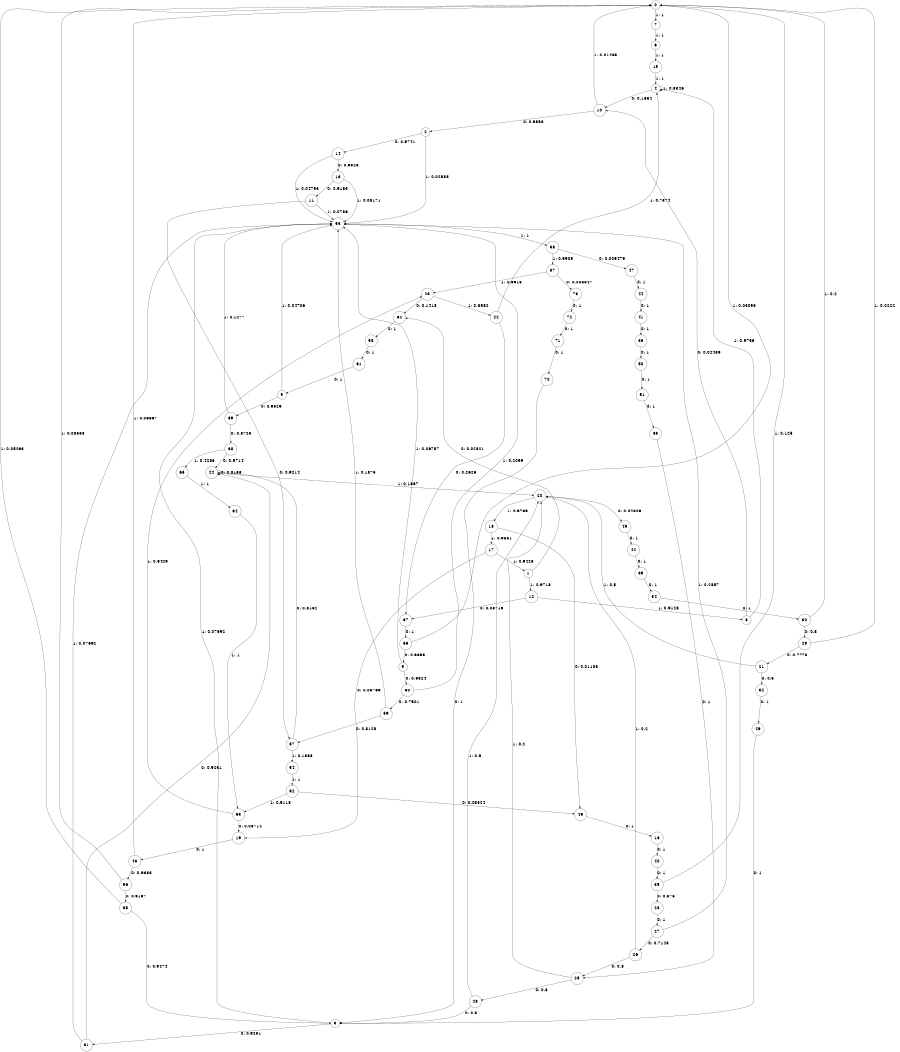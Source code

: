 digraph "ch4_face_short_L14" {
size = "6,8.5";
ratio = "fill";
node [shape = circle];
node [fontsize = 24];
edge [fontsize = 24];
0 -> 7 [label = "1: 1        "];
1 -> 62 [label = "0: 0.02821  "];
1 -> 12 [label = "1: 0.9718   "];
2 -> 14 [label = "0: 0.9741   "];
2 -> 53 [label = "1: 0.02588  "];
3 -> 31 [label = "0: 0.9231   "];
3 -> 53 [label = "1: 0.07692  "];
4 -> 10 [label = "0: 0.1654   "];
4 -> 4 [label = "1: 0.8346   "];
5 -> 69 [label = "0: 0.9529   "];
5 -> 53 [label = "1: 0.04706  "];
6 -> 15 [label = "1: 1        "];
7 -> 6 [label = "1: 1        "];
8 -> 10 [label = "0: 0.02439  "];
8 -> 4 [label = "1: 0.9756   "];
9 -> 60 [label = "0: 0.9324   "];
9 -> 53 [label = "1: 0.06757  "];
10 -> 2 [label = "0: 0.9853   "];
10 -> 0 [label = "1: 0.01465  "];
11 -> 57 [label = "0: 0.9214   "];
11 -> 53 [label = "1: 0.0786   "];
12 -> 67 [label = "0: 0.08719  "];
12 -> 8 [label = "1: 0.9128   "];
13 -> 11 [label = "0: 0.9183   "];
13 -> 53 [label = "1: 0.08171  "];
14 -> 13 [label = "0: 0.9525   "];
14 -> 53 [label = "1: 0.04753  "];
15 -> 4 [label = "1: 1        "];
16 -> 40 [label = "0: 1        "];
17 -> 19 [label = "0: 0.05769  "];
17 -> 1 [label = "1: 0.9423   "];
18 -> 46 [label = "0: 0.01188  "];
18 -> 17 [label = "1: 0.9881   "];
19 -> 43 [label = "0: 1        "];
20 -> 45 [label = "0: 0.02309  "];
20 -> 18 [label = "1: 0.9769   "];
21 -> 32 [label = "0: 0.5      "];
21 -> 20 [label = "1: 0.5      "];
22 -> 67 [label = "0: 0.2626   "];
22 -> 4 [label = "1: 0.7374   "];
23 -> 62 [label = "0: 0.1418   "];
23 -> 22 [label = "1: 0.8582   "];
24 -> 24 [label = "0: 0.8133   "];
24 -> 20 [label = "1: 0.1867   "];
25 -> 48 [label = "0: 0.8      "];
25 -> 20 [label = "1: 0.2      "];
26 -> 25 [label = "0: 0.8      "];
26 -> 20 [label = "1: 0.2      "];
27 -> 26 [label = "0: 0.7143   "];
27 -> 53 [label = "1: 0.2857   "];
28 -> 27 [label = "0: 1        "];
29 -> 21 [label = "0: 0.7778   "];
29 -> 0 [label = "1: 0.2222   "];
30 -> 29 [label = "0: 0.8      "];
30 -> 0 [label = "1: 0.2      "];
31 -> 24 [label = "0: 0.9231   "];
31 -> 53 [label = "1: 0.07692  "];
32 -> 49 [label = "0: 1        "];
33 -> 25 [label = "0: 1        "];
34 -> 30 [label = "0: 1        "];
35 -> 28 [label = "0: 0.875    "];
35 -> 0 [label = "1: 0.125    "];
36 -> 50 [label = "0: 1        "];
37 -> 73 [label = "0: 0.008547  "];
37 -> 23 [label = "1: 0.9915   "];
38 -> 47 [label = "0: 0.009479  "];
38 -> 37 [label = "1: 0.9905   "];
39 -> 34 [label = "0: 1        "];
40 -> 35 [label = "0: 1        "];
41 -> 36 [label = "0: 1        "];
42 -> 39 [label = "0: 1        "];
43 -> 56 [label = "0: 0.9333   "];
43 -> 0 [label = "1: 0.06667  "];
44 -> 41 [label = "0: 1        "];
45 -> 42 [label = "0: 1        "];
46 -> 16 [label = "0: 1        "];
47 -> 44 [label = "0: 1        "];
48 -> 3 [label = "0: 0.5      "];
48 -> 20 [label = "1: 0.5      "];
49 -> 3 [label = "0: 1        "];
50 -> 51 [label = "0: 1        "];
51 -> 33 [label = "0: 1        "];
52 -> 46 [label = "0: 0.08824  "];
52 -> 63 [label = "1: 0.9118   "];
53 -> 38 [label = "1: 1        "];
54 -> 52 [label = "1: 1        "];
55 -> 3 [label = "0: 0.9474   "];
55 -> 0 [label = "1: 0.05263  "];
56 -> 55 [label = "0: 0.9167   "];
56 -> 0 [label = "1: 0.08333  "];
57 -> 24 [label = "0: 0.8132   "];
57 -> 54 [label = "1: 0.1868   "];
58 -> 61 [label = "0: 1        "];
59 -> 57 [label = "0: 0.8125   "];
59 -> 53 [label = "1: 0.1875   "];
60 -> 59 [label = "0: 0.7901   "];
60 -> 53 [label = "1: 0.2099   "];
61 -> 5 [label = "0: 1        "];
62 -> 58 [label = "0: 1        "];
63 -> 19 [label = "0: 0.05714  "];
63 -> 23 [label = "1: 0.9429   "];
64 -> 63 [label = "1: 1        "];
65 -> 64 [label = "1: 1        "];
66 -> 9 [label = "0: 0.9695   "];
66 -> 0 [label = "1: 0.03053  "];
67 -> 66 [label = "0: 1        "];
68 -> 24 [label = "0: 0.5714   "];
68 -> 65 [label = "1: 0.4286   "];
69 -> 68 [label = "0: 0.8723   "];
69 -> 53 [label = "1: 0.1277   "];
70 -> 3 [label = "0: 1        "];
71 -> 70 [label = "0: 1        "];
72 -> 71 [label = "0: 1        "];
73 -> 72 [label = "0: 1        "];
}